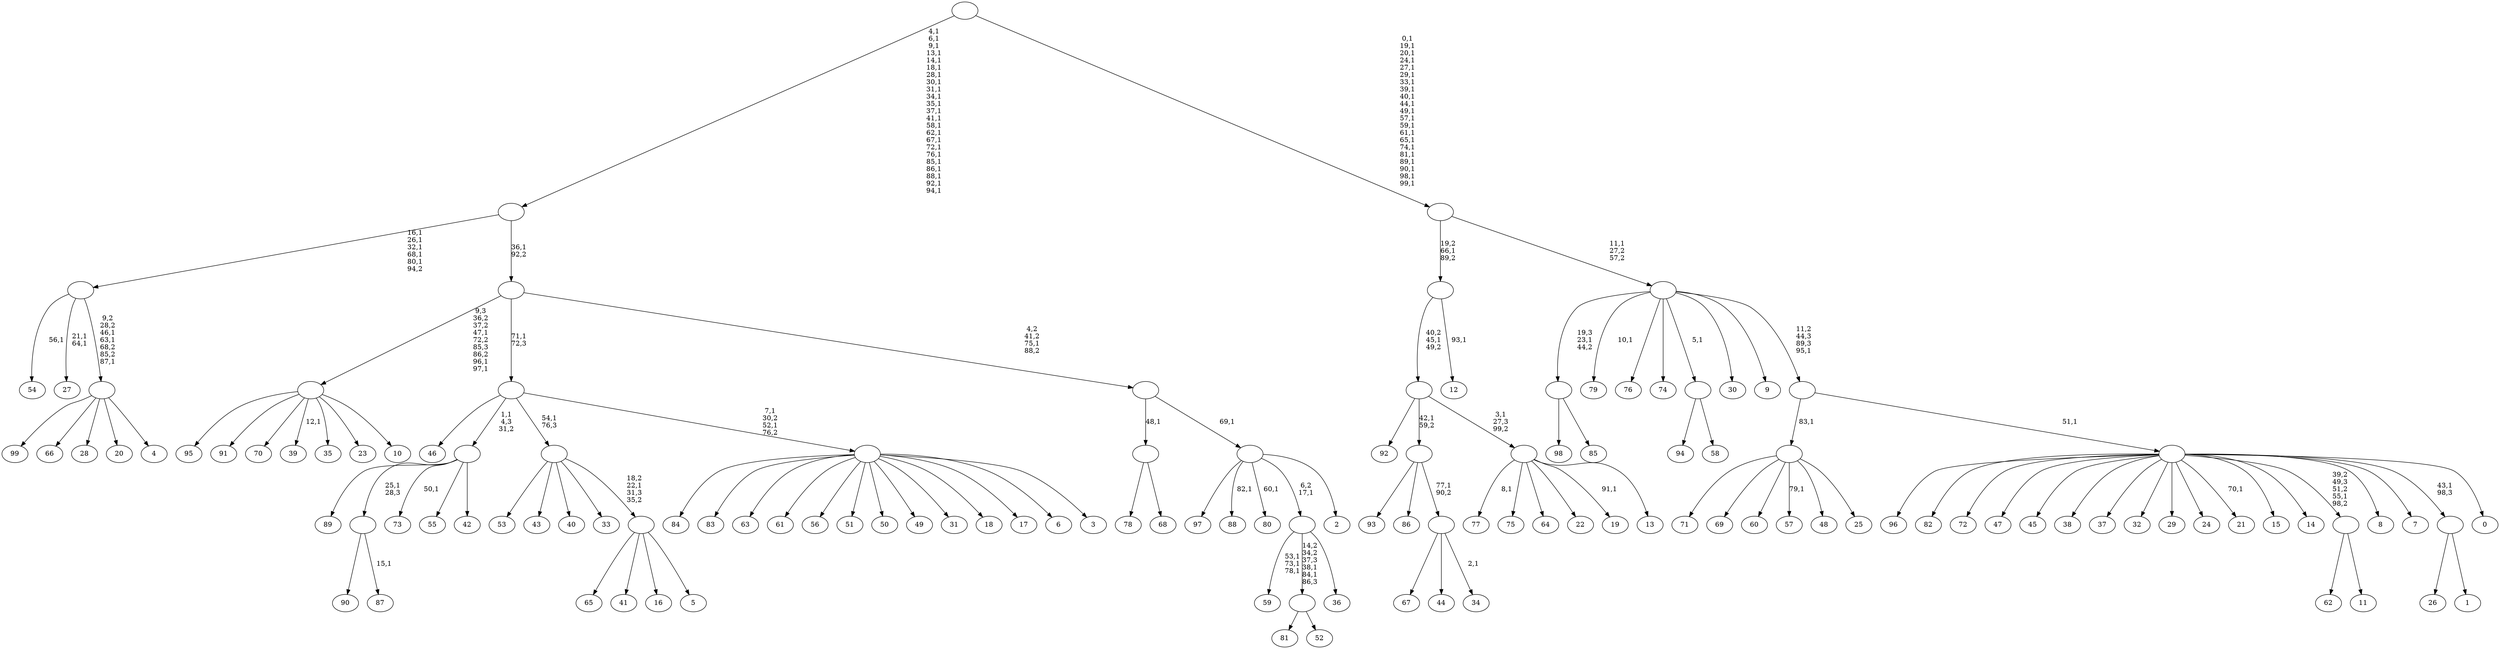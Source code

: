 digraph T {
	200 [label="99"]
	199 [label="98"]
	198 [label="97"]
	197 [label="96"]
	196 [label="95"]
	195 [label="94"]
	194 [label="93"]
	193 [label="92"]
	192 [label="91"]
	191 [label="90"]
	190 [label="89"]
	189 [label="88"]
	187 [label="87"]
	185 [label=""]
	184 [label="86"]
	183 [label="85"]
	182 [label=""]
	181 [label="84"]
	180 [label="83"]
	179 [label="82"]
	178 [label="81"]
	177 [label="80"]
	175 [label="79"]
	173 [label="78"]
	172 [label="77"]
	170 [label="76"]
	169 [label="75"]
	168 [label="74"]
	167 [label="73"]
	165 [label="72"]
	164 [label="71"]
	163 [label="70"]
	162 [label="69"]
	161 [label="68"]
	160 [label=""]
	159 [label="67"]
	158 [label="66"]
	157 [label="65"]
	156 [label="64"]
	155 [label="63"]
	154 [label="62"]
	153 [label="61"]
	152 [label="60"]
	151 [label="59"]
	147 [label="58"]
	146 [label=""]
	145 [label="57"]
	143 [label="56"]
	142 [label="55"]
	141 [label="54"]
	139 [label="53"]
	138 [label="52"]
	137 [label=""]
	135 [label="51"]
	134 [label="50"]
	133 [label="49"]
	132 [label="48"]
	131 [label="47"]
	130 [label="46"]
	129 [label="45"]
	128 [label="44"]
	127 [label="43"]
	126 [label="42"]
	125 [label=""]
	124 [label="41"]
	123 [label="40"]
	122 [label="39"]
	120 [label="38"]
	119 [label="37"]
	118 [label="36"]
	117 [label=""]
	116 [label="35"]
	115 [label="34"]
	113 [label=""]
	112 [label=""]
	111 [label="33"]
	110 [label="32"]
	109 [label="31"]
	108 [label="30"]
	107 [label="29"]
	106 [label="28"]
	105 [label="27"]
	102 [label="26"]
	101 [label="25"]
	100 [label=""]
	99 [label="24"]
	98 [label="23"]
	97 [label="22"]
	96 [label="21"]
	94 [label="20"]
	93 [label="19"]
	91 [label="18"]
	90 [label="17"]
	89 [label="16"]
	88 [label="15"]
	87 [label="14"]
	86 [label="13"]
	85 [label=""]
	84 [label=""]
	83 [label="12"]
	81 [label=""]
	80 [label="11"]
	79 [label=""]
	78 [label="10"]
	77 [label=""]
	74 [label="9"]
	73 [label="8"]
	72 [label="7"]
	71 [label="6"]
	70 [label="5"]
	69 [label=""]
	68 [label=""]
	67 [label="4"]
	66 [label=""]
	63 [label=""]
	58 [label="3"]
	57 [label=""]
	55 [label=""]
	54 [label="2"]
	53 [label=""]
	52 [label=""]
	51 [label=""]
	50 [label=""]
	27 [label="1"]
	26 [label=""]
	25 [label="0"]
	24 [label=""]
	23 [label=""]
	22 [label=""]
	21 [label=""]
	0 [label=""]
	185 -> 187 [label="15,1"]
	185 -> 191 [label=""]
	182 -> 199 [label=""]
	182 -> 183 [label=""]
	160 -> 173 [label=""]
	160 -> 161 [label=""]
	146 -> 195 [label=""]
	146 -> 147 [label=""]
	137 -> 178 [label=""]
	137 -> 138 [label=""]
	125 -> 167 [label="50,1"]
	125 -> 190 [label=""]
	125 -> 185 [label="25,1\n28,3"]
	125 -> 142 [label=""]
	125 -> 126 [label=""]
	117 -> 137 [label="14,2\n34,2\n37,3\n38,1\n84,1\n86,3"]
	117 -> 151 [label="53,1\n73,1\n78,1"]
	117 -> 118 [label=""]
	113 -> 115 [label="2,1"]
	113 -> 159 [label=""]
	113 -> 128 [label=""]
	112 -> 194 [label=""]
	112 -> 184 [label=""]
	112 -> 113 [label="77,1\n90,2"]
	100 -> 145 [label="79,1"]
	100 -> 164 [label=""]
	100 -> 162 [label=""]
	100 -> 152 [label=""]
	100 -> 132 [label=""]
	100 -> 101 [label=""]
	85 -> 93 [label="91,1"]
	85 -> 172 [label="8,1"]
	85 -> 169 [label=""]
	85 -> 156 [label=""]
	85 -> 97 [label=""]
	85 -> 86 [label=""]
	84 -> 193 [label=""]
	84 -> 112 [label="42,1\n59,2"]
	84 -> 85 [label="3,1\n27,3\n99,2"]
	81 -> 83 [label="93,1"]
	81 -> 84 [label="40,2\n45,1\n49,2"]
	79 -> 154 [label=""]
	79 -> 80 [label=""]
	77 -> 122 [label="12,1"]
	77 -> 196 [label=""]
	77 -> 192 [label=""]
	77 -> 163 [label=""]
	77 -> 116 [label=""]
	77 -> 98 [label=""]
	77 -> 78 [label=""]
	69 -> 157 [label=""]
	69 -> 124 [label=""]
	69 -> 89 [label=""]
	69 -> 70 [label=""]
	68 -> 139 [label=""]
	68 -> 127 [label=""]
	68 -> 123 [label=""]
	68 -> 111 [label=""]
	68 -> 69 [label="18,2\n22,1\n31,3\n35,2"]
	66 -> 200 [label=""]
	66 -> 158 [label=""]
	66 -> 106 [label=""]
	66 -> 94 [label=""]
	66 -> 67 [label=""]
	63 -> 66 [label="9,2\n28,2\n46,1\n63,1\n68,2\n85,2\n87,1"]
	63 -> 105 [label="21,1\n64,1"]
	63 -> 141 [label="56,1"]
	57 -> 181 [label=""]
	57 -> 180 [label=""]
	57 -> 155 [label=""]
	57 -> 153 [label=""]
	57 -> 143 [label=""]
	57 -> 135 [label=""]
	57 -> 134 [label=""]
	57 -> 133 [label=""]
	57 -> 109 [label=""]
	57 -> 91 [label=""]
	57 -> 90 [label=""]
	57 -> 71 [label=""]
	57 -> 58 [label=""]
	55 -> 57 [label="7,1\n30,2\n52,1\n76,2"]
	55 -> 130 [label=""]
	55 -> 125 [label="1,1\n4,3\n31,2"]
	55 -> 68 [label="54,1\n76,3"]
	53 -> 177 [label="60,1"]
	53 -> 189 [label="82,1"]
	53 -> 198 [label=""]
	53 -> 117 [label="6,2\n17,1"]
	53 -> 54 [label=""]
	52 -> 160 [label="48,1"]
	52 -> 53 [label="69,1"]
	51 -> 77 [label="9,3\n36,2\n37,2\n47,1\n72,2\n85,3\n86,2\n96,1\n97,1"]
	51 -> 55 [label="71,1\n72,3"]
	51 -> 52 [label="4,2\n41,2\n75,1\n88,2"]
	50 -> 63 [label="16,1\n26,1\n32,1\n68,1\n80,1\n94,2"]
	50 -> 51 [label="36,1\n92,2"]
	26 -> 102 [label=""]
	26 -> 27 [label=""]
	24 -> 96 [label="70,1"]
	24 -> 197 [label=""]
	24 -> 179 [label=""]
	24 -> 165 [label=""]
	24 -> 131 [label=""]
	24 -> 129 [label=""]
	24 -> 120 [label=""]
	24 -> 119 [label=""]
	24 -> 110 [label=""]
	24 -> 107 [label=""]
	24 -> 99 [label=""]
	24 -> 88 [label=""]
	24 -> 87 [label=""]
	24 -> 79 [label="39,2\n49,3\n51,2\n55,1\n98,2"]
	24 -> 73 [label=""]
	24 -> 72 [label=""]
	24 -> 26 [label="43,1\n98,3"]
	24 -> 25 [label=""]
	23 -> 100 [label="83,1"]
	23 -> 24 [label="51,1"]
	22 -> 175 [label="10,1"]
	22 -> 182 [label="19,3\n23,1\n44,2"]
	22 -> 170 [label=""]
	22 -> 168 [label=""]
	22 -> 146 [label="5,1"]
	22 -> 108 [label=""]
	22 -> 74 [label=""]
	22 -> 23 [label="11,2\n44,3\n89,3\n95,1"]
	21 -> 81 [label="19,2\n66,1\n89,2"]
	21 -> 22 [label="11,1\n27,2\n57,2"]
	0 -> 21 [label="0,1\n19,1\n20,1\n24,1\n27,1\n29,1\n33,1\n39,1\n40,1\n44,1\n49,1\n57,1\n59,1\n61,1\n65,1\n74,1\n81,1\n89,1\n90,1\n98,1\n99,1"]
	0 -> 50 [label="4,1\n6,1\n9,1\n13,1\n14,1\n18,1\n28,1\n30,1\n31,1\n34,1\n35,1\n37,1\n41,1\n58,1\n62,1\n67,1\n72,1\n76,1\n85,1\n86,1\n88,1\n92,1\n94,1"]
}
